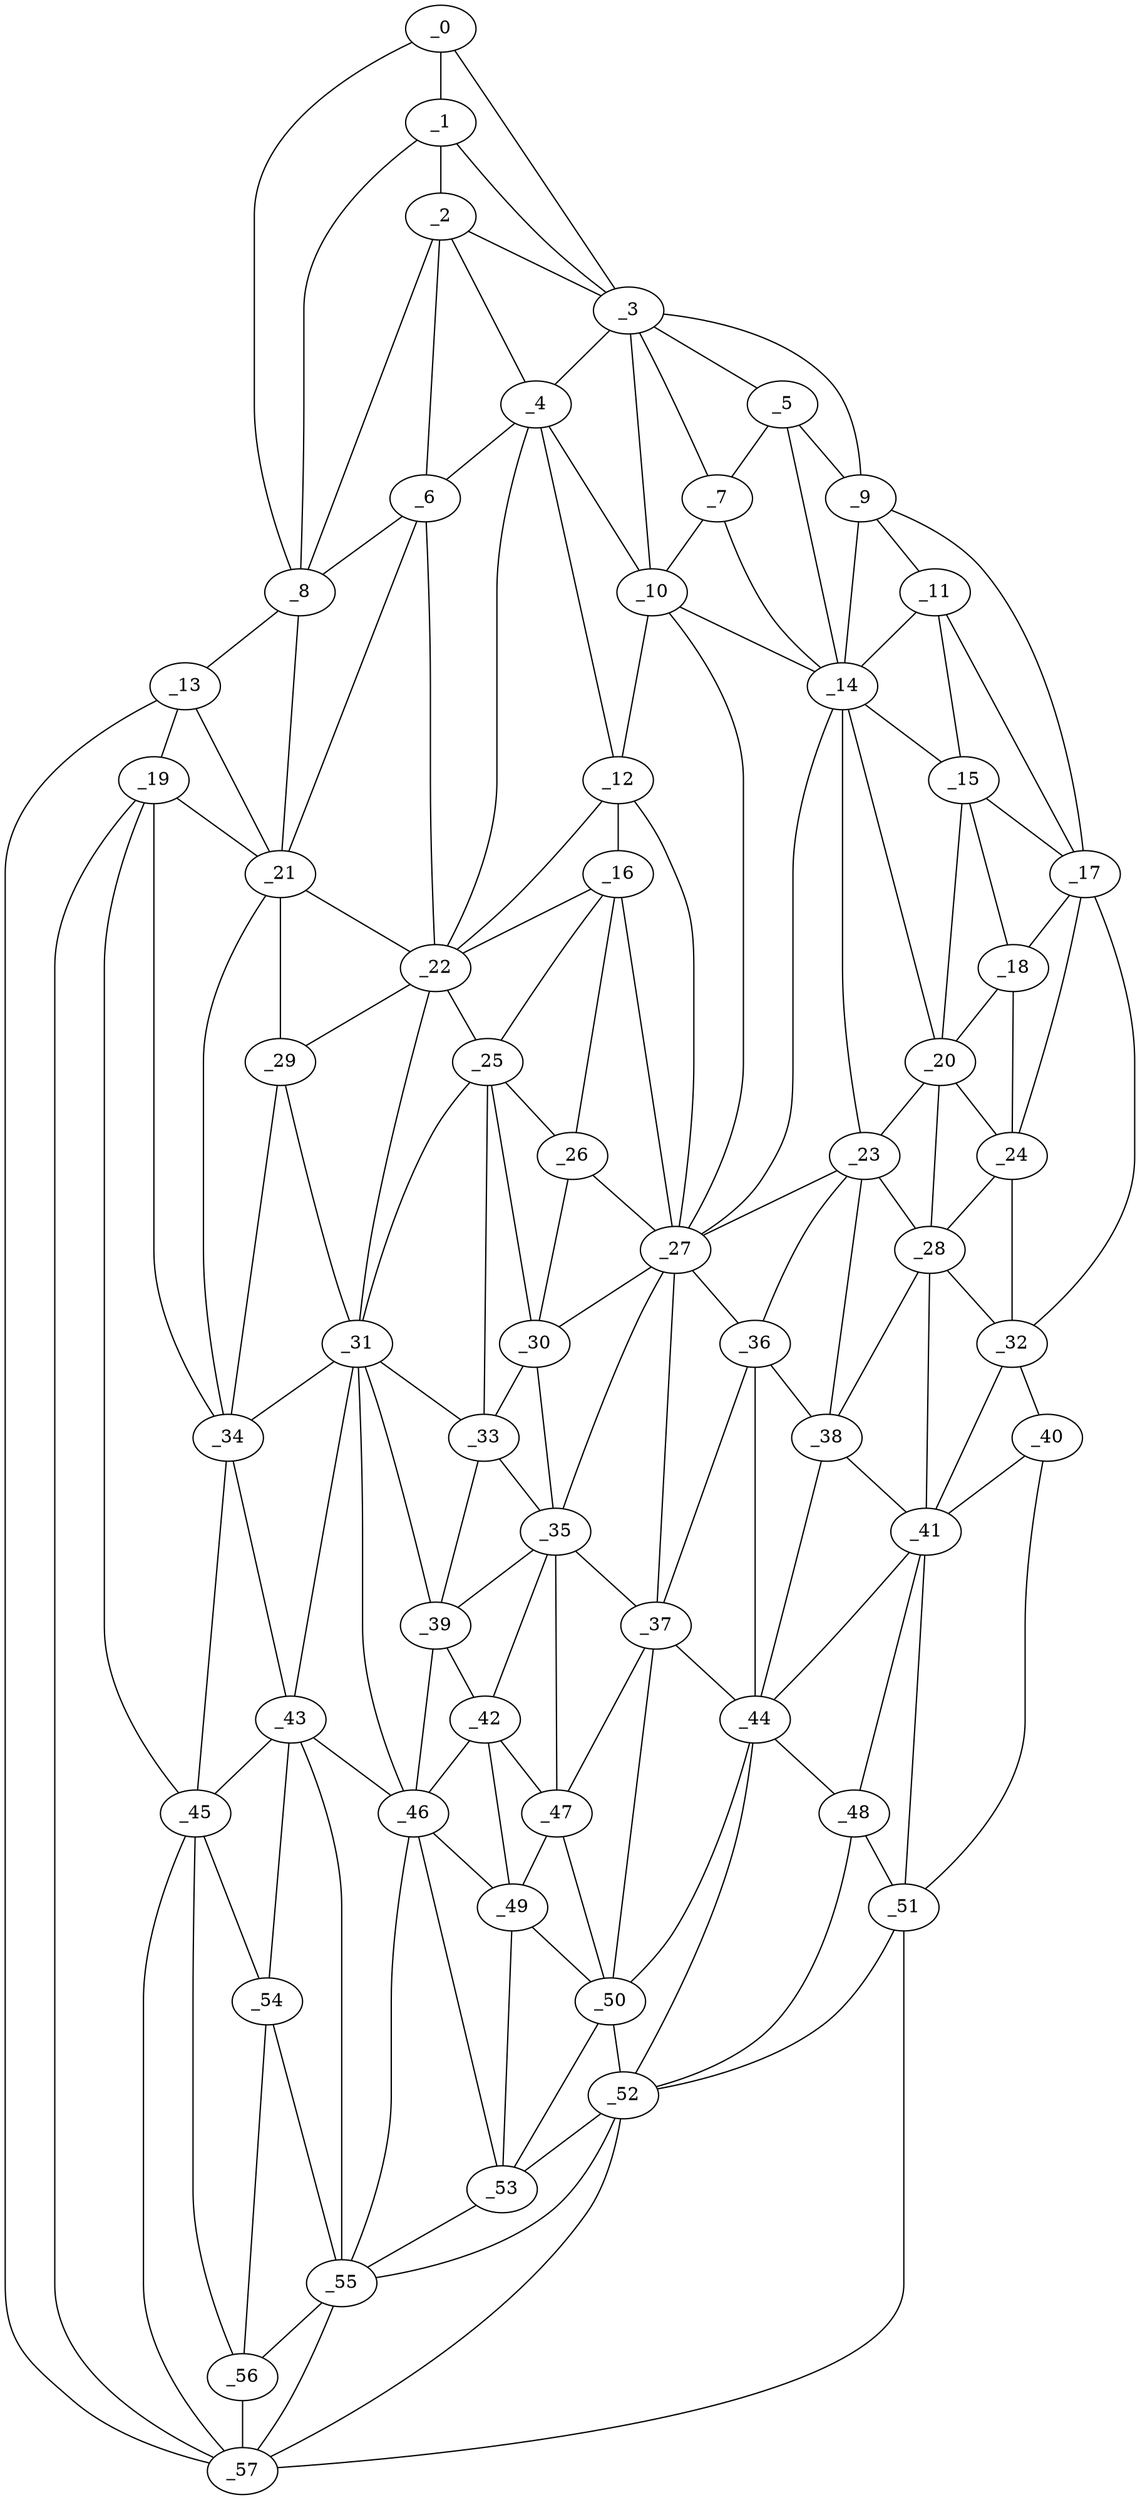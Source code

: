 graph "obj81__255.gxl" {
	_0	 [x=19,
		y=15];
	_1	 [x=21,
		y=22];
	_0 -- _1	 [valence=2];
	_3	 [x=26,
		y=79];
	_0 -- _3	 [valence=1];
	_8	 [x=40,
		y=3];
	_0 -- _8	 [valence=1];
	_2	 [x=23,
		y=29];
	_1 -- _2	 [valence=2];
	_1 -- _3	 [valence=1];
	_1 -- _8	 [valence=1];
	_2 -- _3	 [valence=2];
	_4	 [x=34,
		y=51];
	_2 -- _4	 [valence=2];
	_6	 [x=36,
		y=44];
	_2 -- _6	 [valence=2];
	_2 -- _8	 [valence=1];
	_3 -- _4	 [valence=2];
	_5	 [x=34,
		y=88];
	_3 -- _5	 [valence=2];
	_7	 [x=39,
		y=83];
	_3 -- _7	 [valence=2];
	_9	 [x=42,
		y=114];
	_3 -- _9	 [valence=1];
	_10	 [x=48,
		y=73];
	_3 -- _10	 [valence=1];
	_4 -- _6	 [valence=2];
	_4 -- _10	 [valence=1];
	_12	 [x=54,
		y=70];
	_4 -- _12	 [valence=2];
	_22	 [x=67,
		y=50];
	_4 -- _22	 [valence=1];
	_5 -- _7	 [valence=2];
	_5 -- _9	 [valence=2];
	_14	 [x=56,
		y=101];
	_5 -- _14	 [valence=2];
	_6 -- _8	 [valence=2];
	_21	 [x=65,
		y=39];
	_6 -- _21	 [valence=2];
	_6 -- _22	 [valence=1];
	_7 -- _10	 [valence=2];
	_7 -- _14	 [valence=2];
	_13	 [x=56,
		y=2];
	_8 -- _13	 [valence=1];
	_8 -- _21	 [valence=1];
	_11	 [x=49,
		y=114];
	_9 -- _11	 [valence=2];
	_9 -- _14	 [valence=2];
	_17	 [x=62,
		y=123];
	_9 -- _17	 [valence=1];
	_10 -- _12	 [valence=2];
	_10 -- _14	 [valence=2];
	_27	 [x=72,
		y=86];
	_10 -- _27	 [valence=2];
	_11 -- _14	 [valence=2];
	_15	 [x=56,
		y=115];
	_11 -- _15	 [valence=2];
	_11 -- _17	 [valence=2];
	_16	 [x=61,
		y=69];
	_12 -- _16	 [valence=2];
	_12 -- _22	 [valence=2];
	_12 -- _27	 [valence=1];
	_19	 [x=64,
		y=5];
	_13 -- _19	 [valence=2];
	_13 -- _21	 [valence=2];
	_57	 [x=113,
		y=16];
	_13 -- _57	 [valence=1];
	_14 -- _15	 [valence=1];
	_20	 [x=64,
		y=102];
	_14 -- _20	 [valence=1];
	_23	 [x=69,
		y=98];
	_14 -- _23	 [valence=1];
	_14 -- _27	 [valence=2];
	_15 -- _17	 [valence=2];
	_18	 [x=63,
		y=117];
	_15 -- _18	 [valence=2];
	_15 -- _20	 [valence=2];
	_16 -- _22	 [valence=2];
	_25	 [x=70,
		y=61];
	_16 -- _25	 [valence=2];
	_26	 [x=70,
		y=74];
	_16 -- _26	 [valence=1];
	_16 -- _27	 [valence=2];
	_17 -- _18	 [valence=2];
	_24	 [x=69,
		y=115];
	_17 -- _24	 [valence=1];
	_32	 [x=79,
		y=124];
	_17 -- _32	 [valence=1];
	_18 -- _20	 [valence=1];
	_18 -- _24	 [valence=1];
	_19 -- _21	 [valence=2];
	_34	 [x=83,
		y=40];
	_19 -- _34	 [valence=2];
	_45	 [x=98,
		y=32];
	_19 -- _45	 [valence=2];
	_19 -- _57	 [valence=1];
	_20 -- _23	 [valence=2];
	_20 -- _24	 [valence=2];
	_28	 [x=73,
		y=108];
	_20 -- _28	 [valence=2];
	_21 -- _22	 [valence=2];
	_29	 [x=75,
		y=49];
	_21 -- _29	 [valence=1];
	_21 -- _34	 [valence=1];
	_22 -- _25	 [valence=2];
	_22 -- _29	 [valence=2];
	_31	 [x=78,
		y=54];
	_22 -- _31	 [valence=2];
	_23 -- _27	 [valence=2];
	_23 -- _28	 [valence=1];
	_36	 [x=86,
		y=91];
	_23 -- _36	 [valence=2];
	_38	 [x=89,
		y=97];
	_23 -- _38	 [valence=2];
	_24 -- _28	 [valence=2];
	_24 -- _32	 [valence=1];
	_25 -- _26	 [valence=1];
	_30	 [x=77,
		y=71];
	_25 -- _30	 [valence=2];
	_25 -- _31	 [valence=1];
	_33	 [x=81,
		y=60];
	_25 -- _33	 [valence=2];
	_26 -- _27	 [valence=2];
	_26 -- _30	 [valence=2];
	_27 -- _30	 [valence=1];
	_35	 [x=85,
		y=74];
	_27 -- _35	 [valence=2];
	_27 -- _36	 [valence=2];
	_37	 [x=88,
		y=85];
	_27 -- _37	 [valence=2];
	_28 -- _32	 [valence=1];
	_28 -- _38	 [valence=2];
	_41	 [x=91,
		y=108];
	_28 -- _41	 [valence=2];
	_29 -- _31	 [valence=1];
	_29 -- _34	 [valence=2];
	_30 -- _33	 [valence=1];
	_30 -- _35	 [valence=1];
	_31 -- _33	 [valence=1];
	_31 -- _34	 [valence=2];
	_39	 [x=90,
		y=61];
	_31 -- _39	 [valence=1];
	_43	 [x=96,
		y=43];
	_31 -- _43	 [valence=1];
	_46	 [x=98,
		y=54];
	_31 -- _46	 [valence=1];
	_40	 [x=90,
		y=121];
	_32 -- _40	 [valence=1];
	_32 -- _41	 [valence=2];
	_33 -- _35	 [valence=1];
	_33 -- _39	 [valence=2];
	_34 -- _43	 [valence=2];
	_34 -- _45	 [valence=1];
	_35 -- _37	 [valence=2];
	_35 -- _39	 [valence=1];
	_42	 [x=94,
		y=67];
	_35 -- _42	 [valence=2];
	_47	 [x=98,
		y=75];
	_35 -- _47	 [valence=2];
	_36 -- _37	 [valence=2];
	_36 -- _38	 [valence=1];
	_44	 [x=96,
		y=96];
	_36 -- _44	 [valence=2];
	_37 -- _44	 [valence=1];
	_37 -- _47	 [valence=2];
	_50	 [x=103,
		y=79];
	_37 -- _50	 [valence=1];
	_38 -- _41	 [valence=2];
	_38 -- _44	 [valence=2];
	_39 -- _42	 [valence=2];
	_39 -- _46	 [valence=1];
	_40 -- _41	 [valence=2];
	_51	 [x=103,
		y=116];
	_40 -- _51	 [valence=1];
	_41 -- _44	 [valence=2];
	_48	 [x=101,
		y=107];
	_41 -- _48	 [valence=1];
	_41 -- _51	 [valence=2];
	_42 -- _46	 [valence=2];
	_42 -- _47	 [valence=1];
	_49	 [x=103,
		y=65];
	_42 -- _49	 [valence=2];
	_43 -- _45	 [valence=1];
	_43 -- _46	 [valence=2];
	_54	 [x=107,
		y=31];
	_43 -- _54	 [valence=1];
	_55	 [x=107,
		y=48];
	_43 -- _55	 [valence=1];
	_44 -- _48	 [valence=2];
	_44 -- _50	 [valence=2];
	_52	 [x=105,
		y=95];
	_44 -- _52	 [valence=2];
	_45 -- _54	 [valence=2];
	_56	 [x=111,
		y=22];
	_45 -- _56	 [valence=1];
	_45 -- _57	 [valence=1];
	_46 -- _49	 [valence=1];
	_53	 [x=106,
		y=56];
	_46 -- _53	 [valence=2];
	_46 -- _55	 [valence=2];
	_47 -- _49	 [valence=2];
	_47 -- _50	 [valence=2];
	_48 -- _51	 [valence=1];
	_48 -- _52	 [valence=2];
	_49 -- _50	 [valence=2];
	_49 -- _53	 [valence=2];
	_50 -- _52	 [valence=2];
	_50 -- _53	 [valence=1];
	_51 -- _52	 [valence=1];
	_51 -- _57	 [valence=1];
	_52 -- _53	 [valence=2];
	_52 -- _55	 [valence=1];
	_52 -- _57	 [valence=1];
	_53 -- _55	 [valence=2];
	_54 -- _55	 [valence=1];
	_54 -- _56	 [valence=2];
	_55 -- _56	 [valence=2];
	_55 -- _57	 [valence=2];
	_56 -- _57	 [valence=1];
}

